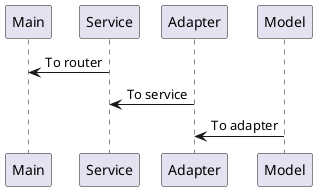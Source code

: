 @startuml mr-sequence

participant Main as Main
participant Service as Service
participant Adapter as Adapter
participant Model as Model

Service -> Main : To router
Adapter -> Service : To service
Model -> Adapter : To adapter

@enduml